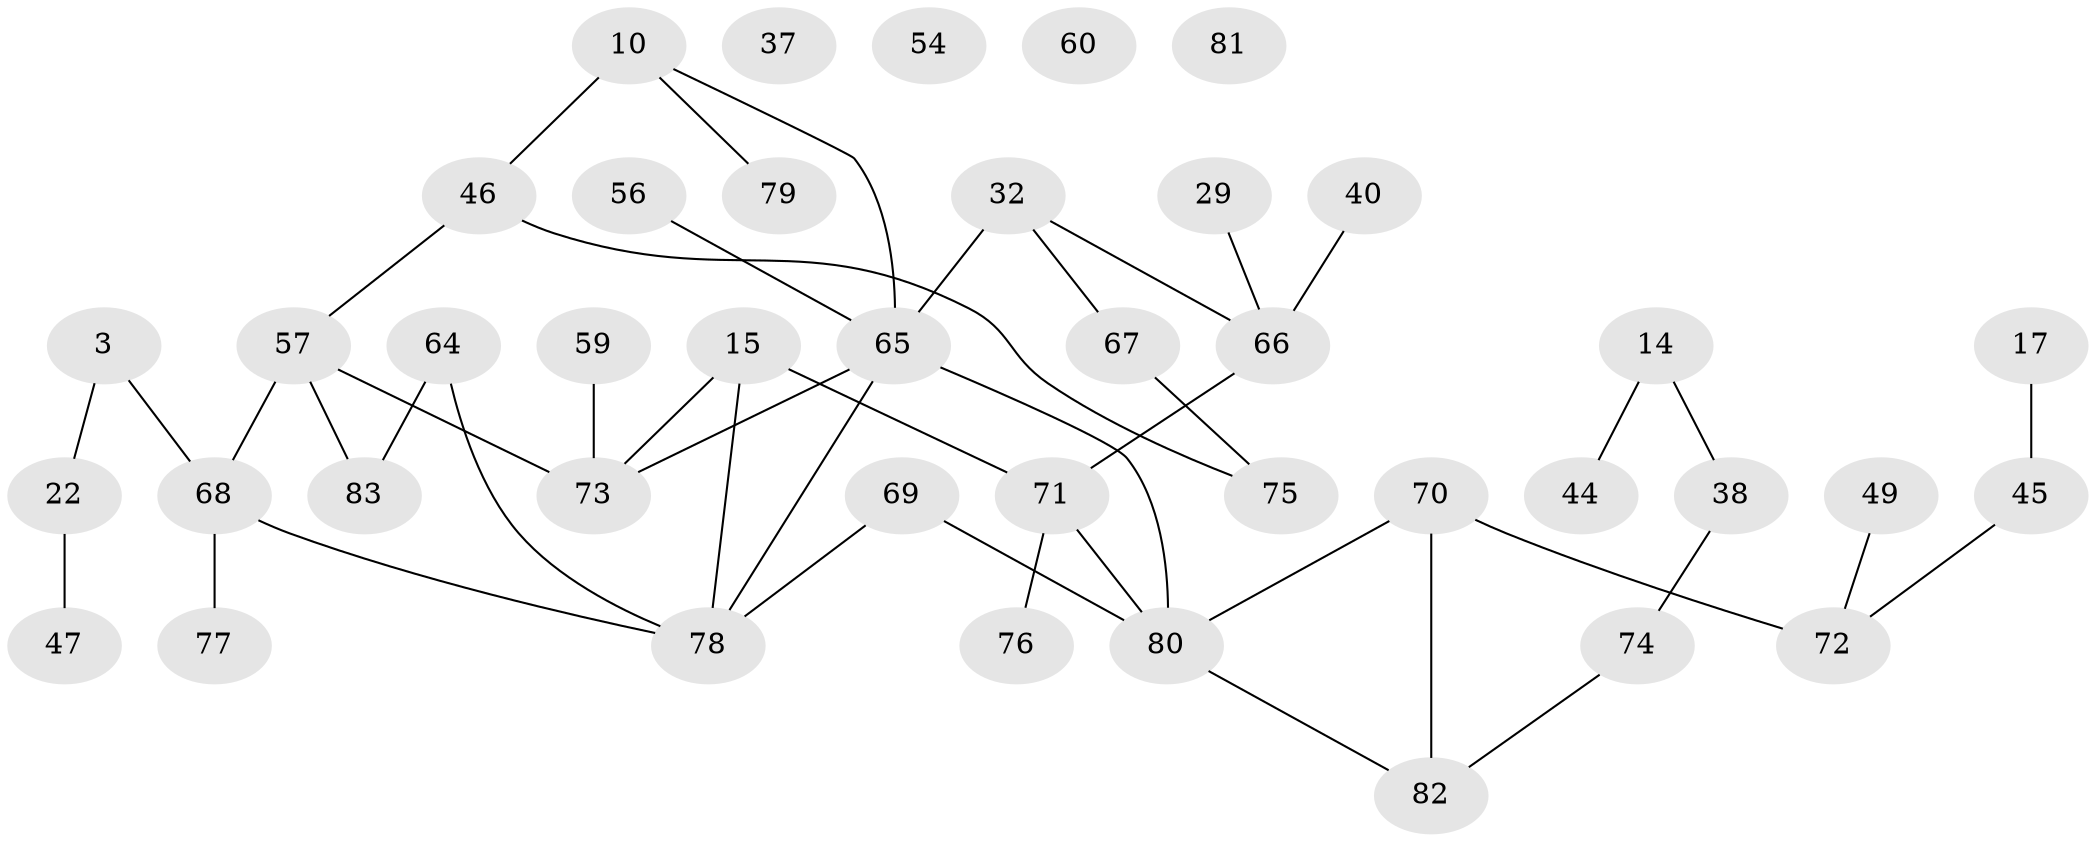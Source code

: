 // original degree distribution, {3: 0.26506024096385544, 2: 0.26506024096385544, 1: 0.2289156626506024, 4: 0.14457831325301204, 5: 0.03614457831325301, 0: 0.04819277108433735, 6: 0.012048192771084338}
// Generated by graph-tools (version 1.1) at 2025/44/03/04/25 21:44:12]
// undirected, 41 vertices, 45 edges
graph export_dot {
graph [start="1"]
  node [color=gray90,style=filled];
  3;
  10;
  14;
  15;
  17;
  22;
  29;
  32 [super="+20+12"];
  37;
  38;
  40;
  44;
  45;
  46 [super="+33"];
  47;
  49;
  54;
  56;
  57 [super="+2+35+24+16+41+18+50"];
  59;
  60;
  64 [super="+19+27+30"];
  65 [super="+42+51"];
  66;
  67;
  68 [super="+1+62"];
  69;
  70;
  71 [super="+9"];
  72 [super="+34+55"];
  73 [super="+21+23"];
  74;
  75 [super="+28"];
  76;
  77;
  78 [super="+61"];
  79;
  80 [super="+26"];
  81;
  82 [super="+5+58+63"];
  83 [super="+13"];
  3 -- 22;
  3 -- 68;
  10 -- 46 [weight=2];
  10 -- 79;
  10 -- 65;
  14 -- 38;
  14 -- 44;
  15 -- 71 [weight=2];
  15 -- 78 [weight=2];
  15 -- 73;
  17 -- 45;
  22 -- 47;
  29 -- 66;
  32 -- 66;
  32 -- 65 [weight=3];
  32 -- 67;
  38 -- 74;
  40 -- 66;
  45 -- 72;
  46 -- 75;
  46 -- 57;
  49 -- 72;
  56 -- 65;
  57 -- 83;
  57 -- 73 [weight=2];
  57 -- 68 [weight=2];
  59 -- 73;
  64 -- 83;
  64 -- 78;
  65 -- 78 [weight=2];
  65 -- 80 [weight=2];
  65 -- 73;
  66 -- 71;
  67 -- 75;
  68 -- 77;
  68 -- 78;
  69 -- 80;
  69 -- 78;
  70 -- 80;
  70 -- 72 [weight=2];
  70 -- 82;
  71 -- 76 [weight=2];
  71 -- 80 [weight=2];
  74 -- 82;
  80 -- 82;
}
